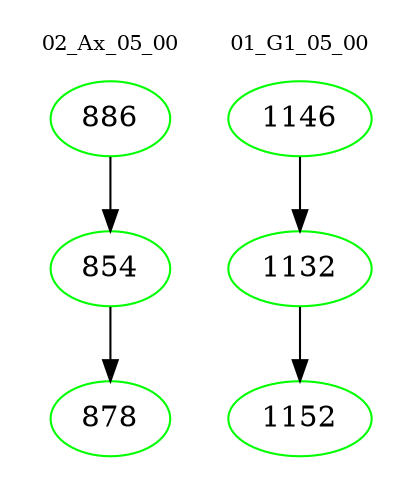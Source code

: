 digraph{
subgraph cluster_0 {
color = white
label = "02_Ax_05_00";
fontsize=10;
T0_886 [label="886", color="green"]
T0_886 -> T0_854 [color="black"]
T0_854 [label="854", color="green"]
T0_854 -> T0_878 [color="black"]
T0_878 [label="878", color="green"]
}
subgraph cluster_1 {
color = white
label = "01_G1_05_00";
fontsize=10;
T1_1146 [label="1146", color="green"]
T1_1146 -> T1_1132 [color="black"]
T1_1132 [label="1132", color="green"]
T1_1132 -> T1_1152 [color="black"]
T1_1152 [label="1152", color="green"]
}
}
